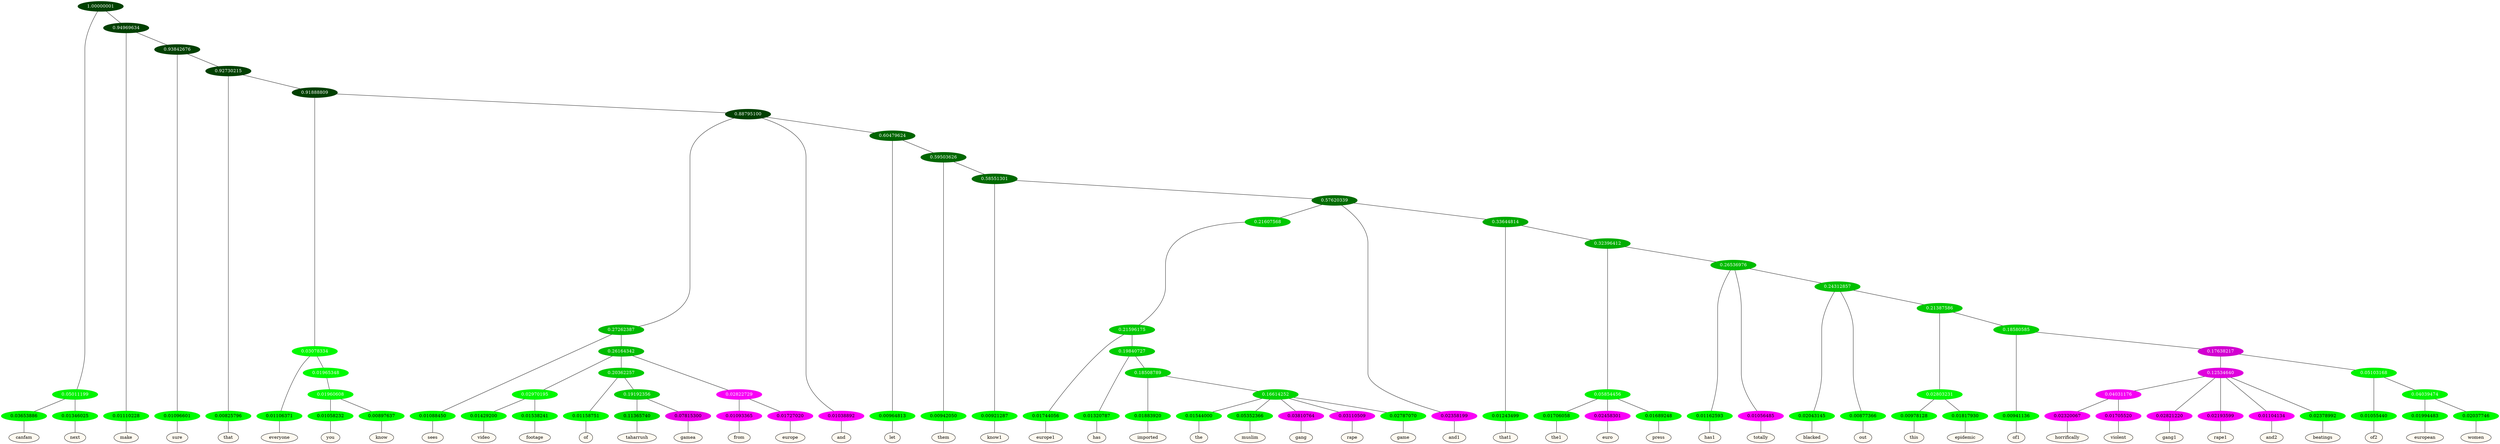 graph {
	node [format=png height=0.15 nodesep=0.001 ordering=out overlap=prism overlap_scaling=0.01 ranksep=0.001 ratio=0.2 style=filled width=0.15]
	{
		rank=same
		a_w_3 [label=canfam color=black fillcolor=floralwhite style="filled,solid"]
		a_w_4 [label=next color=black fillcolor=floralwhite style="filled,solid"]
		a_w_5 [label=make color=black fillcolor=floralwhite style="filled,solid"]
		a_w_7 [label=sure color=black fillcolor=floralwhite style="filled,solid"]
		a_w_9 [label=that color=black fillcolor=floralwhite style="filled,solid"]
		a_w_13 [label=everyone color=black fillcolor=floralwhite style="filled,solid"]
		a_w_23 [label=you color=black fillcolor=floralwhite style="filled,solid"]
		a_w_24 [label=know color=black fillcolor=floralwhite style="filled,solid"]
		a_w_19 [label=sees color=black fillcolor=floralwhite style="filled,solid"]
		a_w_30 [label=video color=black fillcolor=floralwhite style="filled,solid"]
		a_w_31 [label=footage color=black fillcolor=floralwhite style="filled,solid"]
		a_w_32 [label=of color=black fillcolor=floralwhite style="filled,solid"]
		a_w_38 [label=taharrush color=black fillcolor=floralwhite style="filled,solid"]
		a_w_39 [label=gamea color=black fillcolor=floralwhite style="filled,solid"]
		a_w_34 [label=from color=black fillcolor=floralwhite style="filled,solid"]
		a_w_35 [label=europe color=black fillcolor=floralwhite style="filled,solid"]
		a_w_16 [label=and color=black fillcolor=floralwhite style="filled,solid"]
		a_w_21 [label=let color=black fillcolor=floralwhite style="filled,solid"]
		a_w_28 [label=them color=black fillcolor=floralwhite style="filled,solid"]
		a_w_36 [label=know1 color=black fillcolor=floralwhite style="filled,solid"]
		a_w_46 [label=europe1 color=black fillcolor=floralwhite style="filled,solid"]
		a_w_50 [label=has color=black fillcolor=floralwhite style="filled,solid"]
		a_w_58 [label=imported color=black fillcolor=floralwhite style="filled,solid"]
		a_w_63 [label=the color=black fillcolor=floralwhite style="filled,solid"]
		a_w_64 [label=muslim color=black fillcolor=floralwhite style="filled,solid"]
		a_w_65 [label=gang color=black fillcolor=floralwhite style="filled,solid"]
		a_w_66 [label=rape color=black fillcolor=floralwhite style="filled,solid"]
		a_w_67 [label=game color=black fillcolor=floralwhite style="filled,solid"]
		a_w_41 [label=and1 color=black fillcolor=floralwhite style="filled,solid"]
		a_w_44 [label=that1 color=black fillcolor=floralwhite style="filled,solid"]
		a_w_52 [label=the1 color=black fillcolor=floralwhite style="filled,solid"]
		a_w_53 [label=euro color=black fillcolor=floralwhite style="filled,solid"]
		a_w_54 [label=press color=black fillcolor=floralwhite style="filled,solid"]
		a_w_55 [label=has1 color=black fillcolor=floralwhite style="filled,solid"]
		a_w_56 [label=totally color=black fillcolor=floralwhite style="filled,solid"]
		a_w_60 [label=blacked color=black fillcolor=floralwhite style="filled,solid"]
		a_w_61 [label=out color=black fillcolor=floralwhite style="filled,solid"]
		a_w_70 [label=this color=black fillcolor=floralwhite style="filled,solid"]
		a_w_71 [label=epidemic color=black fillcolor=floralwhite style="filled,solid"]
		a_w_72 [label=of1 color=black fillcolor=floralwhite style="filled,solid"]
		a_w_83 [label=horrifically color=black fillcolor=floralwhite style="filled,solid"]
		a_w_84 [label=violent color=black fillcolor=floralwhite style="filled,solid"]
		a_w_77 [label=gang1 color=black fillcolor=floralwhite style="filled,solid"]
		a_w_78 [label=rape1 color=black fillcolor=floralwhite style="filled,solid"]
		a_w_79 [label=and2 color=black fillcolor=floralwhite style="filled,solid"]
		a_w_80 [label=beatings color=black fillcolor=floralwhite style="filled,solid"]
		a_w_81 [label=of2 color=black fillcolor=floralwhite style="filled,solid"]
		a_w_85 [label=european color=black fillcolor=floralwhite style="filled,solid"]
		a_w_86 [label=women color=black fillcolor=floralwhite style="filled,solid"]
	}
	a_n_3 -- a_w_3
	a_n_4 -- a_w_4
	a_n_5 -- a_w_5
	a_n_7 -- a_w_7
	a_n_9 -- a_w_9
	a_n_13 -- a_w_13
	a_n_23 -- a_w_23
	a_n_24 -- a_w_24
	a_n_19 -- a_w_19
	a_n_30 -- a_w_30
	a_n_31 -- a_w_31
	a_n_32 -- a_w_32
	a_n_38 -- a_w_38
	a_n_39 -- a_w_39
	a_n_34 -- a_w_34
	a_n_35 -- a_w_35
	a_n_16 -- a_w_16
	a_n_21 -- a_w_21
	a_n_28 -- a_w_28
	a_n_36 -- a_w_36
	a_n_46 -- a_w_46
	a_n_50 -- a_w_50
	a_n_58 -- a_w_58
	a_n_63 -- a_w_63
	a_n_64 -- a_w_64
	a_n_65 -- a_w_65
	a_n_66 -- a_w_66
	a_n_67 -- a_w_67
	a_n_41 -- a_w_41
	a_n_44 -- a_w_44
	a_n_52 -- a_w_52
	a_n_53 -- a_w_53
	a_n_54 -- a_w_54
	a_n_55 -- a_w_55
	a_n_56 -- a_w_56
	a_n_60 -- a_w_60
	a_n_61 -- a_w_61
	a_n_70 -- a_w_70
	a_n_71 -- a_w_71
	a_n_72 -- a_w_72
	a_n_83 -- a_w_83
	a_n_84 -- a_w_84
	a_n_77 -- a_w_77
	a_n_78 -- a_w_78
	a_n_79 -- a_w_79
	a_n_80 -- a_w_80
	a_n_81 -- a_w_81
	a_n_85 -- a_w_85
	a_n_86 -- a_w_86
	{
		rank=same
		a_n_3 [label=0.03653886 color="0.334 1.000 0.963" fontcolor=black]
		a_n_4 [label=0.01346025 color="0.334 1.000 0.987" fontcolor=black]
		a_n_5 [label=0.01110228 color="0.334 1.000 0.989" fontcolor=black]
		a_n_7 [label=0.01096601 color="0.334 1.000 0.989" fontcolor=black]
		a_n_9 [label=0.00825796 color="0.334 1.000 0.992" fontcolor=black]
		a_n_13 [label=0.01106371 color="0.334 1.000 0.989" fontcolor=black]
		a_n_23 [label=0.01058232 color="0.334 1.000 0.989" fontcolor=black]
		a_n_24 [label=0.00897637 color="0.334 1.000 0.991" fontcolor=black]
		a_n_19 [label=0.01088450 color="0.334 1.000 0.989" fontcolor=black]
		a_n_30 [label=0.01429200 color="0.334 1.000 0.986" fontcolor=black]
		a_n_31 [label=0.01538241 color="0.334 1.000 0.985" fontcolor=black]
		a_n_32 [label=0.01158751 color="0.334 1.000 0.988" fontcolor=black]
		a_n_38 [label=0.11365740 color="0.334 1.000 0.886" fontcolor=black]
		a_n_39 [label=0.07815300 color="0.835 1.000 0.922" fontcolor=black]
		a_n_34 [label=0.01093365 color="0.835 1.000 0.989" fontcolor=black]
		a_n_35 [label=0.01727020 color="0.835 1.000 0.983" fontcolor=black]
		a_n_16 [label=0.01038892 color="0.835 1.000 0.990" fontcolor=black]
		a_n_21 [label=0.00964813 color="0.334 1.000 0.990" fontcolor=black]
		a_n_28 [label=0.00942050 color="0.334 1.000 0.991" fontcolor=black]
		a_n_36 [label=0.00921287 color="0.334 1.000 0.991" fontcolor=black]
		a_n_46 [label=0.01744056 color="0.334 1.000 0.983" fontcolor=black]
		a_n_50 [label=0.01320787 color="0.334 1.000 0.987" fontcolor=black]
		a_n_58 [label=0.01883920 color="0.334 1.000 0.981" fontcolor=black]
		a_n_63 [label=0.01544000 color="0.334 1.000 0.985" fontcolor=black]
		a_n_64 [label=0.05352366 color="0.334 1.000 0.946" fontcolor=black]
		a_n_65 [label=0.03810764 color="0.835 1.000 0.962" fontcolor=black]
		a_n_66 [label=0.03110509 color="0.835 1.000 0.969" fontcolor=black]
		a_n_67 [label=0.02787070 color="0.334 1.000 0.972" fontcolor=black]
		a_n_41 [label=0.02358199 color="0.835 1.000 0.976" fontcolor=black]
		a_n_44 [label=0.01243499 color="0.334 1.000 0.988" fontcolor=black]
		a_n_52 [label=0.01706058 color="0.334 1.000 0.983" fontcolor=black]
		a_n_53 [label=0.02458301 color="0.835 1.000 0.975" fontcolor=black]
		a_n_54 [label=0.01689248 color="0.334 1.000 0.983" fontcolor=black]
		a_n_55 [label=0.01162593 color="0.334 1.000 0.988" fontcolor=black]
		a_n_56 [label=0.01056485 color="0.835 1.000 0.989" fontcolor=black]
		a_n_60 [label=0.02043145 color="0.334 1.000 0.980" fontcolor=black]
		a_n_61 [label=0.00877366 color="0.334 1.000 0.991" fontcolor=black]
		a_n_70 [label=0.00978128 color="0.334 1.000 0.990" fontcolor=black]
		a_n_71 [label=0.01817930 color="0.334 1.000 0.982" fontcolor=black]
		a_n_72 [label=0.00941136 color="0.334 1.000 0.991" fontcolor=black]
		a_n_83 [label=0.02320067 color="0.835 1.000 0.977" fontcolor=black]
		a_n_84 [label=0.01705520 color="0.835 1.000 0.983" fontcolor=black]
		a_n_77 [label=0.02821220 color="0.835 1.000 0.972" fontcolor=black]
		a_n_78 [label=0.02193599 color="0.835 1.000 0.978" fontcolor=black]
		a_n_79 [label=0.01104134 color="0.835 1.000 0.989" fontcolor=black]
		a_n_80 [label=0.02378992 color="0.334 1.000 0.976" fontcolor=black]
		a_n_81 [label=0.01055440 color="0.334 1.000 0.989" fontcolor=black]
		a_n_85 [label=0.01994483 color="0.334 1.000 0.980" fontcolor=black]
		a_n_86 [label=0.02037746 color="0.334 1.000 0.980" fontcolor=black]
	}
	a_n_0 [label=1.00000001 color="0.334 1.000 0.250" fontcolor=grey99]
	a_n_1 [label=0.05011199 color="0.334 1.000 0.950" fontcolor=grey99]
	a_n_0 -- a_n_1
	a_n_2 [label=0.94969634 color="0.334 1.000 0.250" fontcolor=grey99]
	a_n_0 -- a_n_2
	a_n_1 -- a_n_3
	a_n_1 -- a_n_4
	a_n_2 -- a_n_5
	a_n_6 [label=0.93842676 color="0.334 1.000 0.250" fontcolor=grey99]
	a_n_2 -- a_n_6
	a_n_6 -- a_n_7
	a_n_8 [label=0.92730215 color="0.334 1.000 0.250" fontcolor=grey99]
	a_n_6 -- a_n_8
	a_n_8 -- a_n_9
	a_n_10 [label=0.91888809 color="0.334 1.000 0.250" fontcolor=grey99]
	a_n_8 -- a_n_10
	a_n_11 [label=0.03078334 color="0.334 1.000 0.969" fontcolor=grey99]
	a_n_10 -- a_n_11
	a_n_12 [label=0.88795100 color="0.334 1.000 0.250" fontcolor=grey99]
	a_n_10 -- a_n_12
	a_n_11 -- a_n_13
	a_n_14 [label=0.01965348 color="0.334 1.000 0.980" fontcolor=grey99]
	a_n_11 -- a_n_14
	a_n_15 [label=0.27262387 color="0.334 1.000 0.727" fontcolor=grey99]
	a_n_12 -- a_n_15
	a_n_12 -- a_n_16
	a_n_17 [label=0.60479624 color="0.334 1.000 0.395" fontcolor=grey99]
	a_n_12 -- a_n_17
	a_n_18 [label=0.01960608 color="0.334 1.000 0.980" fontcolor=grey99]
	a_n_14 -- a_n_18
	a_n_15 -- a_n_19
	a_n_20 [label=0.26164342 color="0.334 1.000 0.738" fontcolor=grey99]
	a_n_15 -- a_n_20
	a_n_17 -- a_n_21
	a_n_22 [label=0.59503626 color="0.334 1.000 0.405" fontcolor=grey99]
	a_n_17 -- a_n_22
	a_n_18 -- a_n_23
	a_n_18 -- a_n_24
	a_n_25 [label=0.02970195 color="0.334 1.000 0.970" fontcolor=grey99]
	a_n_20 -- a_n_25
	a_n_26 [label=0.20362257 color="0.334 1.000 0.796" fontcolor=grey99]
	a_n_20 -- a_n_26
	a_n_27 [label=0.02822729 color="0.835 1.000 0.972" fontcolor=grey99]
	a_n_20 -- a_n_27
	a_n_22 -- a_n_28
	a_n_29 [label=0.58551301 color="0.334 1.000 0.414" fontcolor=grey99]
	a_n_22 -- a_n_29
	a_n_25 -- a_n_30
	a_n_25 -- a_n_31
	a_n_26 -- a_n_32
	a_n_33 [label=0.19192356 color="0.334 1.000 0.808" fontcolor=grey99]
	a_n_26 -- a_n_33
	a_n_27 -- a_n_34
	a_n_27 -- a_n_35
	a_n_29 -- a_n_36
	a_n_37 [label=0.57620339 color="0.334 1.000 0.424" fontcolor=grey99]
	a_n_29 -- a_n_37
	a_n_33 -- a_n_38
	a_n_33 -- a_n_39
	a_n_40 [label=0.21607568 color="0.334 1.000 0.784" fontcolor=grey99]
	a_n_37 -- a_n_40
	a_n_37 -- a_n_41
	a_n_42 [label=0.33644814 color="0.334 1.000 0.664" fontcolor=grey99]
	a_n_37 -- a_n_42
	a_n_43 [label=0.21596175 color="0.334 1.000 0.784" fontcolor=grey99]
	a_n_40 -- a_n_43
	a_n_42 -- a_n_44
	a_n_45 [label=0.32396412 color="0.334 1.000 0.676" fontcolor=grey99]
	a_n_42 -- a_n_45
	a_n_43 -- a_n_46
	a_n_47 [label=0.19840727 color="0.334 1.000 0.802" fontcolor=grey99]
	a_n_43 -- a_n_47
	a_n_48 [label=0.05854456 color="0.334 1.000 0.941" fontcolor=grey99]
	a_n_45 -- a_n_48
	a_n_49 [label=0.26536976 color="0.334 1.000 0.735" fontcolor=grey99]
	a_n_45 -- a_n_49
	a_n_47 -- a_n_50
	a_n_51 [label=0.18508789 color="0.334 1.000 0.815" fontcolor=grey99]
	a_n_47 -- a_n_51
	a_n_48 -- a_n_52
	a_n_48 -- a_n_53
	a_n_48 -- a_n_54
	a_n_49 -- a_n_55
	a_n_49 -- a_n_56
	a_n_57 [label=0.24312857 color="0.334 1.000 0.757" fontcolor=grey99]
	a_n_49 -- a_n_57
	a_n_51 -- a_n_58
	a_n_59 [label=0.16614252 color="0.334 1.000 0.834" fontcolor=grey99]
	a_n_51 -- a_n_59
	a_n_57 -- a_n_60
	a_n_57 -- a_n_61
	a_n_62 [label=0.21387586 color="0.334 1.000 0.786" fontcolor=grey99]
	a_n_57 -- a_n_62
	a_n_59 -- a_n_63
	a_n_59 -- a_n_64
	a_n_59 -- a_n_65
	a_n_59 -- a_n_66
	a_n_59 -- a_n_67
	a_n_68 [label=0.02803231 color="0.334 1.000 0.972" fontcolor=grey99]
	a_n_62 -- a_n_68
	a_n_69 [label=0.18580585 color="0.334 1.000 0.814" fontcolor=grey99]
	a_n_62 -- a_n_69
	a_n_68 -- a_n_70
	a_n_68 -- a_n_71
	a_n_69 -- a_n_72
	a_n_73 [label=0.17638217 color="0.835 1.000 0.824" fontcolor=grey99]
	a_n_69 -- a_n_73
	a_n_74 [label=0.12534640 color="0.835 1.000 0.875" fontcolor=grey99]
	a_n_73 -- a_n_74
	a_n_75 [label=0.05103168 color="0.334 1.000 0.949" fontcolor=grey99]
	a_n_73 -- a_n_75
	a_n_76 [label=0.04031176 color="0.835 1.000 0.960" fontcolor=grey99]
	a_n_74 -- a_n_76
	a_n_74 -- a_n_77
	a_n_74 -- a_n_78
	a_n_74 -- a_n_79
	a_n_74 -- a_n_80
	a_n_75 -- a_n_81
	a_n_82 [label=0.04039474 color="0.334 1.000 0.960" fontcolor=grey99]
	a_n_75 -- a_n_82
	a_n_76 -- a_n_83
	a_n_76 -- a_n_84
	a_n_82 -- a_n_85
	a_n_82 -- a_n_86
}
